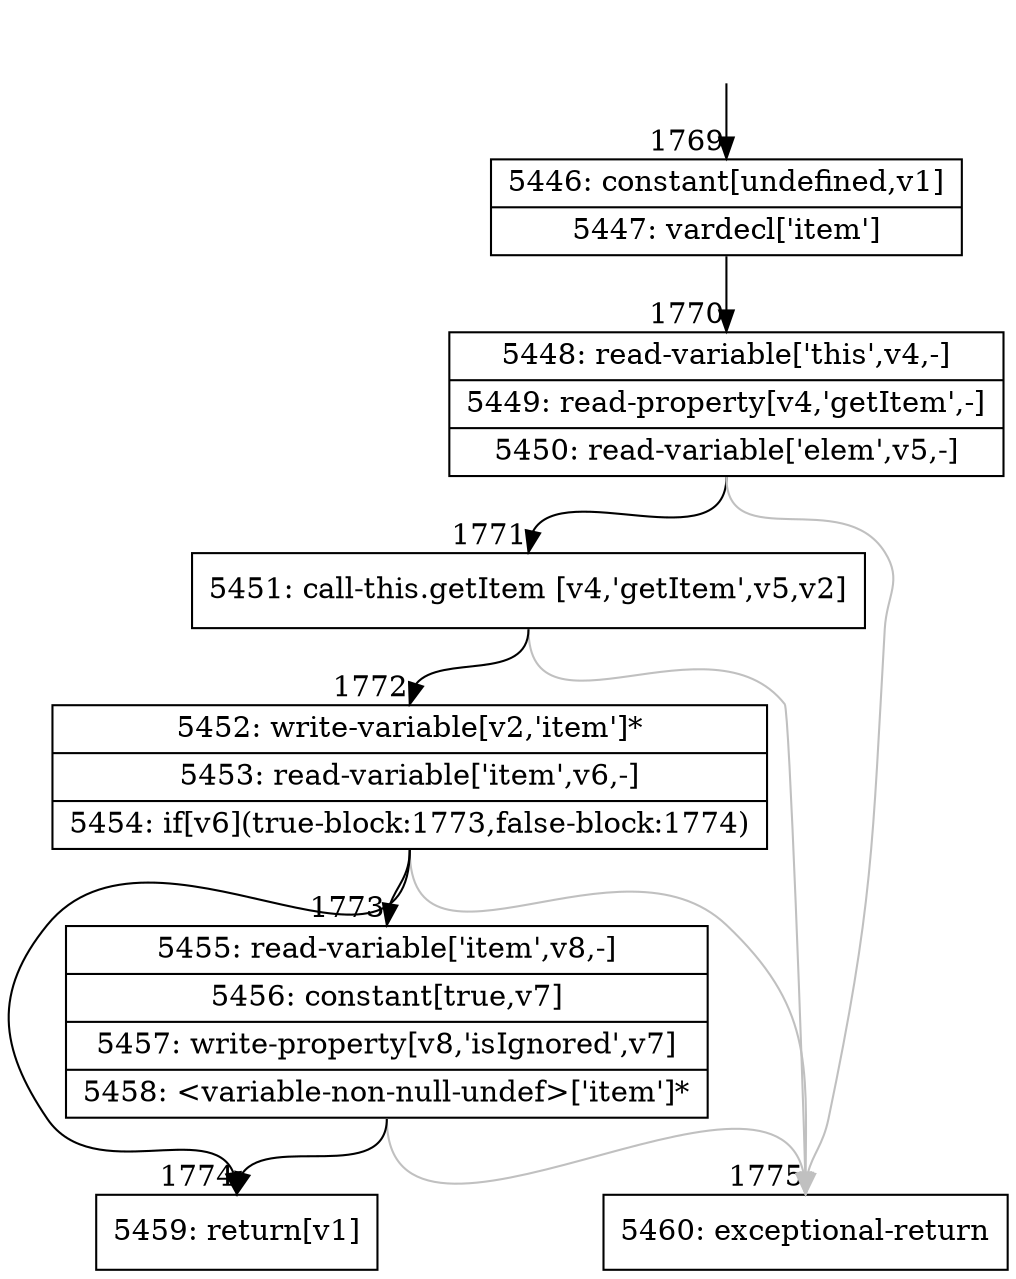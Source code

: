 digraph {
rankdir="TD"
BB_entry162[shape=none,label=""];
BB_entry162 -> BB1769 [tailport=s, headport=n, headlabel="    1769"]
BB1769 [shape=record label="{5446: constant[undefined,v1]|5447: vardecl['item']}" ] 
BB1769 -> BB1770 [tailport=s, headport=n, headlabel="      1770"]
BB1770 [shape=record label="{5448: read-variable['this',v4,-]|5449: read-property[v4,'getItem',-]|5450: read-variable['elem',v5,-]}" ] 
BB1770 -> BB1771 [tailport=s, headport=n, headlabel="      1771"]
BB1770 -> BB1775 [tailport=s, headport=n, color=gray, headlabel="      1775"]
BB1771 [shape=record label="{5451: call-this.getItem [v4,'getItem',v5,v2]}" ] 
BB1771 -> BB1772 [tailport=s, headport=n, headlabel="      1772"]
BB1771 -> BB1775 [tailport=s, headport=n, color=gray]
BB1772 [shape=record label="{5452: write-variable[v2,'item']*|5453: read-variable['item',v6,-]|5454: if[v6](true-block:1773,false-block:1774)}" ] 
BB1772 -> BB1773 [tailport=s, headport=n, headlabel="      1773"]
BB1772 -> BB1774 [tailport=s, headport=n, headlabel="      1774"]
BB1772 -> BB1775 [tailport=s, headport=n, color=gray]
BB1773 [shape=record label="{5455: read-variable['item',v8,-]|5456: constant[true,v7]|5457: write-property[v8,'isIgnored',v7]|5458: \<variable-non-null-undef\>['item']*}" ] 
BB1773 -> BB1774 [tailport=s, headport=n]
BB1773 -> BB1775 [tailport=s, headport=n, color=gray]
BB1774 [shape=record label="{5459: return[v1]}" ] 
BB1775 [shape=record label="{5460: exceptional-return}" ] 
//#$~ 2488
}

